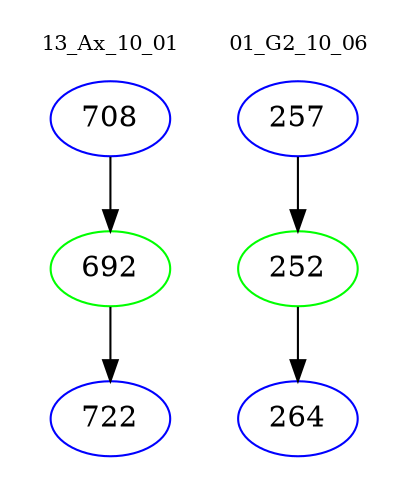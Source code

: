 digraph{
subgraph cluster_0 {
color = white
label = "13_Ax_10_01";
fontsize=10;
T0_708 [label="708", color="blue"]
T0_708 -> T0_692 [color="black"]
T0_692 [label="692", color="green"]
T0_692 -> T0_722 [color="black"]
T0_722 [label="722", color="blue"]
}
subgraph cluster_1 {
color = white
label = "01_G2_10_06";
fontsize=10;
T1_257 [label="257", color="blue"]
T1_257 -> T1_252 [color="black"]
T1_252 [label="252", color="green"]
T1_252 -> T1_264 [color="black"]
T1_264 [label="264", color="blue"]
}
}
